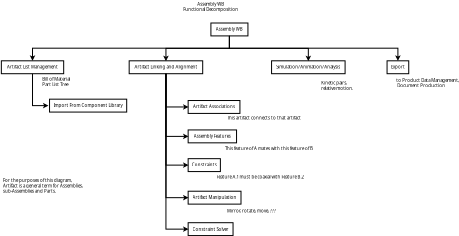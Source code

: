 <?xml version="1.0" encoding="UTF-8"?>
<dia:diagram xmlns:dia="http://www.lysator.liu.se/~alla/dia/">
  <dia:layer name="Background" visible="true" connectable="true" active="true">
    <dia:group>
      <dia:attribute name="meta">
        <dia:composite type="dict"/>
      </dia:attribute>
      <dia:attribute name="matrix"/>
      <dia:object type="Standard - Box" version="0" id="O0">
        <dia:attribute name="obj_pos">
          <dia:point val="33.538,8.151"/>
        </dia:attribute>
        <dia:attribute name="obj_bb">
          <dia:rectangle val="33.488,8.101;39.053,10.105"/>
        </dia:attribute>
        <dia:attribute name="elem_corner">
          <dia:point val="33.538,8.151"/>
        </dia:attribute>
        <dia:attribute name="elem_width">
          <dia:real val="5.465"/>
        </dia:attribute>
        <dia:attribute name="elem_height">
          <dia:real val="1.904"/>
        </dia:attribute>
        <dia:attribute name="border_width">
          <dia:real val="0.1"/>
        </dia:attribute>
        <dia:attribute name="show_background">
          <dia:boolean val="true"/>
        </dia:attribute>
      </dia:object>
      <dia:object type="Standard - Text" version="1" id="O1">
        <dia:attribute name="obj_pos">
          <dia:point val="36.271,9.297"/>
        </dia:attribute>
        <dia:attribute name="obj_bb">
          <dia:rectangle val="34.083,8.702;38.458,9.449"/>
        </dia:attribute>
        <dia:attribute name="text">
          <dia:composite type="text">
            <dia:attribute name="string">
              <dia:string>#Assembly WB#</dia:string>
            </dia:attribute>
            <dia:attribute name="font">
              <dia:font family="sans" style="0" name="Helvetica"/>
            </dia:attribute>
            <dia:attribute name="height">
              <dia:real val="0.802"/>
            </dia:attribute>
            <dia:attribute name="pos">
              <dia:point val="36.271,9.297"/>
            </dia:attribute>
            <dia:attribute name="color">
              <dia:color val="#000000ff"/>
            </dia:attribute>
            <dia:attribute name="alignment">
              <dia:enum val="1"/>
            </dia:attribute>
          </dia:composite>
        </dia:attribute>
        <dia:attribute name="valign">
          <dia:enum val="3"/>
        </dia:attribute>
      </dia:object>
      <dia:object type="Standard - Box" version="0" id="O2">
        <dia:attribute name="obj_pos">
          <dia:point val="2.61,13.73"/>
        </dia:attribute>
        <dia:attribute name="obj_bb">
          <dia:rectangle val="2.559,13.68;11.86,15.685"/>
        </dia:attribute>
        <dia:attribute name="elem_corner">
          <dia:point val="2.61,13.73"/>
        </dia:attribute>
        <dia:attribute name="elem_width">
          <dia:real val="9.2"/>
        </dia:attribute>
        <dia:attribute name="elem_height">
          <dia:real val="1.904"/>
        </dia:attribute>
        <dia:attribute name="border_width">
          <dia:real val="0.1"/>
        </dia:attribute>
        <dia:attribute name="show_background">
          <dia:boolean val="true"/>
        </dia:attribute>
      </dia:object>
      <dia:object type="Standard - Text" version="1" id="O3">
        <dia:attribute name="obj_pos">
          <dia:point val="7.21,14.877"/>
        </dia:attribute>
        <dia:attribute name="obj_bb">
          <dia:rectangle val="3.152,14.281;11.267,15.028"/>
        </dia:attribute>
        <dia:attribute name="text">
          <dia:composite type="text">
            <dia:attribute name="string">
              <dia:string>#Artifact List Management#</dia:string>
            </dia:attribute>
            <dia:attribute name="font">
              <dia:font family="sans" style="0" name="Helvetica"/>
            </dia:attribute>
            <dia:attribute name="height">
              <dia:real val="0.802"/>
            </dia:attribute>
            <dia:attribute name="pos">
              <dia:point val="7.21,14.877"/>
            </dia:attribute>
            <dia:attribute name="color">
              <dia:color val="#000000ff"/>
            </dia:attribute>
            <dia:attribute name="alignment">
              <dia:enum val="1"/>
            </dia:attribute>
          </dia:composite>
        </dia:attribute>
        <dia:attribute name="valign">
          <dia:enum val="3"/>
        </dia:attribute>
      </dia:object>
      <dia:object type="Standard - Box" version="0" id="O4">
        <dia:attribute name="obj_pos">
          <dia:point val="21.476,13.73"/>
        </dia:attribute>
        <dia:attribute name="obj_bb">
          <dia:rectangle val="21.426,13.68;32.378,15.685"/>
        </dia:attribute>
        <dia:attribute name="elem_corner">
          <dia:point val="21.476,13.73"/>
        </dia:attribute>
        <dia:attribute name="elem_width">
          <dia:real val="10.851"/>
        </dia:attribute>
        <dia:attribute name="elem_height">
          <dia:real val="1.904"/>
        </dia:attribute>
        <dia:attribute name="border_width">
          <dia:real val="0.1"/>
        </dia:attribute>
        <dia:attribute name="show_background">
          <dia:boolean val="true"/>
        </dia:attribute>
      </dia:object>
      <dia:object type="Standard - Text" version="1" id="O5">
        <dia:attribute name="obj_pos">
          <dia:point val="26.902,14.877"/>
        </dia:attribute>
        <dia:attribute name="obj_bb">
          <dia:rectangle val="22.014,14.281;31.789,15.028"/>
        </dia:attribute>
        <dia:attribute name="text">
          <dia:composite type="text">
            <dia:attribute name="string">
              <dia:string>#Artifact Linking and Alignment#</dia:string>
            </dia:attribute>
            <dia:attribute name="font">
              <dia:font family="sans" style="0" name="Helvetica"/>
            </dia:attribute>
            <dia:attribute name="height">
              <dia:real val="0.802"/>
            </dia:attribute>
            <dia:attribute name="pos">
              <dia:point val="26.902,14.877"/>
            </dia:attribute>
            <dia:attribute name="color">
              <dia:color val="#000000ff"/>
            </dia:attribute>
            <dia:attribute name="alignment">
              <dia:enum val="1"/>
            </dia:attribute>
          </dia:composite>
        </dia:attribute>
        <dia:attribute name="valign">
          <dia:enum val="3"/>
        </dia:attribute>
      </dia:object>
      <dia:object type="Standard - Box" version="0" id="O6">
        <dia:attribute name="obj_pos">
          <dia:point val="9.722,19.391"/>
        </dia:attribute>
        <dia:attribute name="obj_bb">
          <dia:rectangle val="9.672,19.341;21.159,21.345"/>
        </dia:attribute>
        <dia:attribute name="elem_corner">
          <dia:point val="9.722,19.391"/>
        </dia:attribute>
        <dia:attribute name="elem_width">
          <dia:real val="11.388"/>
        </dia:attribute>
        <dia:attribute name="elem_height">
          <dia:real val="1.904"/>
        </dia:attribute>
        <dia:attribute name="border_width">
          <dia:real val="0.1"/>
        </dia:attribute>
        <dia:attribute name="show_background">
          <dia:boolean val="true"/>
        </dia:attribute>
      </dia:object>
      <dia:object type="Standard - Text" version="1" id="O7">
        <dia:attribute name="obj_pos">
          <dia:point val="15.415,20.537"/>
        </dia:attribute>
        <dia:attribute name="obj_bb">
          <dia:rectangle val="10.264,19.942;20.567,20.689"/>
        </dia:attribute>
        <dia:attribute name="text">
          <dia:composite type="text">
            <dia:attribute name="string">
              <dia:string>#Import From Component Library#</dia:string>
            </dia:attribute>
            <dia:attribute name="font">
              <dia:font family="sans" style="0" name="Helvetica"/>
            </dia:attribute>
            <dia:attribute name="height">
              <dia:real val="0.802"/>
            </dia:attribute>
            <dia:attribute name="pos">
              <dia:point val="15.415,20.537"/>
            </dia:attribute>
            <dia:attribute name="color">
              <dia:color val="#000000ff"/>
            </dia:attribute>
            <dia:attribute name="alignment">
              <dia:enum val="1"/>
            </dia:attribute>
          </dia:composite>
        </dia:attribute>
        <dia:attribute name="valign">
          <dia:enum val="3"/>
        </dia:attribute>
      </dia:object>
      <dia:object type="Standard - Box" version="0" id="O8">
        <dia:attribute name="obj_pos">
          <dia:point val="30.179,19.59"/>
        </dia:attribute>
        <dia:attribute name="obj_bb">
          <dia:rectangle val="30.129,19.54;37.871,21.544"/>
        </dia:attribute>
        <dia:attribute name="elem_corner">
          <dia:point val="30.179,19.59"/>
        </dia:attribute>
        <dia:attribute name="elem_width">
          <dia:real val="7.642"/>
        </dia:attribute>
        <dia:attribute name="elem_height">
          <dia:real val="1.904"/>
        </dia:attribute>
        <dia:attribute name="border_width">
          <dia:real val="0.1"/>
        </dia:attribute>
        <dia:attribute name="show_background">
          <dia:boolean val="true"/>
        </dia:attribute>
      </dia:object>
      <dia:object type="Standard - Text" version="1" id="O9">
        <dia:attribute name="obj_pos">
          <dia:point val="34.0,20.736"/>
        </dia:attribute>
        <dia:attribute name="obj_bb">
          <dia:rectangle val="30.725,20.141;37.275,20.887"/>
        </dia:attribute>
        <dia:attribute name="text">
          <dia:composite type="text">
            <dia:attribute name="string">
              <dia:string>#Artifact Associations#</dia:string>
            </dia:attribute>
            <dia:attribute name="font">
              <dia:font family="sans" style="0" name="Helvetica"/>
            </dia:attribute>
            <dia:attribute name="height">
              <dia:real val="0.802"/>
            </dia:attribute>
            <dia:attribute name="pos">
              <dia:point val="34.0,20.736"/>
            </dia:attribute>
            <dia:attribute name="color">
              <dia:color val="#000000ff"/>
            </dia:attribute>
            <dia:attribute name="alignment">
              <dia:enum val="1"/>
            </dia:attribute>
          </dia:composite>
        </dia:attribute>
        <dia:attribute name="valign">
          <dia:enum val="3"/>
        </dia:attribute>
      </dia:object>
      <dia:object type="Standard - Box" version="0" id="O10">
        <dia:attribute name="obj_pos">
          <dia:point val="30.179,23.932"/>
        </dia:attribute>
        <dia:attribute name="obj_bb">
          <dia:rectangle val="30.129,23.882;37.372,25.887"/>
        </dia:attribute>
        <dia:attribute name="elem_corner">
          <dia:point val="30.179,23.932"/>
        </dia:attribute>
        <dia:attribute name="elem_width">
          <dia:real val="7.143"/>
        </dia:attribute>
        <dia:attribute name="elem_height">
          <dia:real val="1.904"/>
        </dia:attribute>
        <dia:attribute name="border_width">
          <dia:real val="0.1"/>
        </dia:attribute>
        <dia:attribute name="show_background">
          <dia:boolean val="true"/>
        </dia:attribute>
      </dia:object>
      <dia:object type="Standard - Text" version="1" id="O11">
        <dia:attribute name="obj_pos">
          <dia:point val="33.751,25.079"/>
        </dia:attribute>
        <dia:attribute name="obj_bb">
          <dia:rectangle val="30.719,24.483;36.782,25.23"/>
        </dia:attribute>
        <dia:attribute name="text">
          <dia:composite type="text">
            <dia:attribute name="string">
              <dia:string>#Assembly Features#</dia:string>
            </dia:attribute>
            <dia:attribute name="font">
              <dia:font family="sans" style="0" name="Helvetica"/>
            </dia:attribute>
            <dia:attribute name="height">
              <dia:real val="0.802"/>
            </dia:attribute>
            <dia:attribute name="pos">
              <dia:point val="33.751,25.079"/>
            </dia:attribute>
            <dia:attribute name="color">
              <dia:color val="#000000ff"/>
            </dia:attribute>
            <dia:attribute name="alignment">
              <dia:enum val="1"/>
            </dia:attribute>
          </dia:composite>
        </dia:attribute>
        <dia:attribute name="valign">
          <dia:enum val="3"/>
        </dia:attribute>
      </dia:object>
      <dia:object type="Standard - Box" version="0" id="O12">
        <dia:attribute name="obj_pos">
          <dia:point val="30.179,28.172"/>
        </dia:attribute>
        <dia:attribute name="obj_bb">
          <dia:rectangle val="30.129,28.122;34.987,30.127"/>
        </dia:attribute>
        <dia:attribute name="elem_corner">
          <dia:point val="30.179,28.172"/>
        </dia:attribute>
        <dia:attribute name="elem_width">
          <dia:real val="4.758"/>
        </dia:attribute>
        <dia:attribute name="elem_height">
          <dia:real val="1.904"/>
        </dia:attribute>
        <dia:attribute name="border_width">
          <dia:real val="0.1"/>
        </dia:attribute>
        <dia:attribute name="show_background">
          <dia:boolean val="true"/>
        </dia:attribute>
      </dia:object>
      <dia:object type="Standard - Text" version="1" id="O13">
        <dia:attribute name="obj_pos">
          <dia:point val="32.558,29.319"/>
        </dia:attribute>
        <dia:attribute name="obj_bb">
          <dia:rectangle val="30.727,28.724;34.389,29.47"/>
        </dia:attribute>
        <dia:attribute name="text">
          <dia:composite type="text">
            <dia:attribute name="string">
              <dia:string>#Constraints#</dia:string>
            </dia:attribute>
            <dia:attribute name="font">
              <dia:font family="sans" style="0" name="Helvetica"/>
            </dia:attribute>
            <dia:attribute name="height">
              <dia:real val="0.802"/>
            </dia:attribute>
            <dia:attribute name="pos">
              <dia:point val="32.558,29.319"/>
            </dia:attribute>
            <dia:attribute name="color">
              <dia:color val="#000000ff"/>
            </dia:attribute>
            <dia:attribute name="alignment">
              <dia:enum val="1"/>
            </dia:attribute>
          </dia:composite>
        </dia:attribute>
        <dia:attribute name="valign">
          <dia:enum val="3"/>
        </dia:attribute>
      </dia:object>
      <dia:object type="Standard - Box" version="0" id="O14">
        <dia:attribute name="obj_pos">
          <dia:point val="30.179,32.976"/>
        </dia:attribute>
        <dia:attribute name="obj_bb">
          <dia:rectangle val="30.129,32.926;38.029,34.931"/>
        </dia:attribute>
        <dia:attribute name="elem_corner">
          <dia:point val="30.179,32.976"/>
        </dia:attribute>
        <dia:attribute name="elem_width">
          <dia:real val="7.8"/>
        </dia:attribute>
        <dia:attribute name="elem_height">
          <dia:real val="1.904"/>
        </dia:attribute>
        <dia:attribute name="border_width">
          <dia:real val="0.1"/>
        </dia:attribute>
        <dia:attribute name="show_background">
          <dia:boolean val="true"/>
        </dia:attribute>
      </dia:object>
      <dia:object type="Standard - Text" version="1" id="O15">
        <dia:attribute name="obj_pos">
          <dia:point val="34.079,34.123"/>
        </dia:attribute>
        <dia:attribute name="obj_bb">
          <dia:rectangle val="30.726,33.528;37.431,34.274"/>
        </dia:attribute>
        <dia:attribute name="text">
          <dia:composite type="text">
            <dia:attribute name="string">
              <dia:string>#Artifact Manipulation#</dia:string>
            </dia:attribute>
            <dia:attribute name="font">
              <dia:font family="sans" style="0" name="Helvetica"/>
            </dia:attribute>
            <dia:attribute name="height">
              <dia:real val="0.802"/>
            </dia:attribute>
            <dia:attribute name="pos">
              <dia:point val="34.079,34.123"/>
            </dia:attribute>
            <dia:attribute name="color">
              <dia:color val="#000000ff"/>
            </dia:attribute>
            <dia:attribute name="alignment">
              <dia:enum val="1"/>
            </dia:attribute>
          </dia:composite>
        </dia:attribute>
        <dia:attribute name="valign">
          <dia:enum val="3"/>
        </dia:attribute>
      </dia:object>
      <dia:object type="Standard - Box" version="0" id="O16">
        <dia:attribute name="obj_pos">
          <dia:point val="42.49,13.73"/>
        </dia:attribute>
        <dia:attribute name="obj_bb">
          <dia:rectangle val="42.44,13.68;53.391,15.685"/>
        </dia:attribute>
        <dia:attribute name="elem_corner">
          <dia:point val="42.49,13.73"/>
        </dia:attribute>
        <dia:attribute name="elem_width">
          <dia:real val="10.851"/>
        </dia:attribute>
        <dia:attribute name="elem_height">
          <dia:real val="1.904"/>
        </dia:attribute>
        <dia:attribute name="border_width">
          <dia:real val="0.1"/>
        </dia:attribute>
        <dia:attribute name="show_background">
          <dia:boolean val="true"/>
        </dia:attribute>
      </dia:object>
      <dia:object type="Standard - Text" version="1" id="O17">
        <dia:attribute name="obj_pos">
          <dia:point val="47.916,14.877"/>
        </dia:attribute>
        <dia:attribute name="obj_bb">
          <dia:rectangle val="43.033,14.281;52.798,15.028"/>
        </dia:attribute>
        <dia:attribute name="text">
          <dia:composite type="text">
            <dia:attribute name="string">
              <dia:string>#Simulation/Animation/Analysis#</dia:string>
            </dia:attribute>
            <dia:attribute name="font">
              <dia:font family="sans" style="0" name="Helvetica"/>
            </dia:attribute>
            <dia:attribute name="height">
              <dia:real val="0.802"/>
            </dia:attribute>
            <dia:attribute name="pos">
              <dia:point val="47.916,14.877"/>
            </dia:attribute>
            <dia:attribute name="color">
              <dia:color val="#000000ff"/>
            </dia:attribute>
            <dia:attribute name="alignment">
              <dia:enum val="1"/>
            </dia:attribute>
          </dia:composite>
        </dia:attribute>
        <dia:attribute name="valign">
          <dia:enum val="3"/>
        </dia:attribute>
      </dia:object>
      <dia:object type="Standard - Box" version="0" id="O18">
        <dia:attribute name="obj_pos">
          <dia:point val="59.535,13.73"/>
        </dia:attribute>
        <dia:attribute name="obj_bb">
          <dia:rectangle val="59.485,13.68;62.785,15.685"/>
        </dia:attribute>
        <dia:attribute name="elem_corner">
          <dia:point val="59.535,13.73"/>
        </dia:attribute>
        <dia:attribute name="elem_width">
          <dia:real val="3.2"/>
        </dia:attribute>
        <dia:attribute name="elem_height">
          <dia:real val="1.904"/>
        </dia:attribute>
        <dia:attribute name="border_width">
          <dia:real val="0.1"/>
        </dia:attribute>
        <dia:attribute name="show_background">
          <dia:boolean val="true"/>
        </dia:attribute>
      </dia:object>
      <dia:object type="Standard - Text" version="1" id="O19">
        <dia:attribute name="obj_pos">
          <dia:point val="61.135,14.877"/>
        </dia:attribute>
        <dia:attribute name="obj_bb">
          <dia:rectangle val="60.085,14.281;62.185,15.028"/>
        </dia:attribute>
        <dia:attribute name="text">
          <dia:composite type="text">
            <dia:attribute name="string">
              <dia:string>#Export#</dia:string>
            </dia:attribute>
            <dia:attribute name="font">
              <dia:font family="sans" style="0" name="Helvetica"/>
            </dia:attribute>
            <dia:attribute name="height">
              <dia:real val="0.802"/>
            </dia:attribute>
            <dia:attribute name="pos">
              <dia:point val="61.135,14.877"/>
            </dia:attribute>
            <dia:attribute name="color">
              <dia:color val="#000000ff"/>
            </dia:attribute>
            <dia:attribute name="alignment">
              <dia:enum val="1"/>
            </dia:attribute>
          </dia:composite>
        </dia:attribute>
        <dia:attribute name="valign">
          <dia:enum val="3"/>
        </dia:attribute>
      </dia:object>
      <dia:object type="Standard - Text" version="1" id="O20">
        <dia:attribute name="obj_pos">
          <dia:point val="35.898,22.405"/>
        </dia:attribute>
        <dia:attribute name="obj_bb">
          <dia:rectangle val="35.898,21.809;47.695,22.556"/>
        </dia:attribute>
        <dia:attribute name="text">
          <dia:composite type="text">
            <dia:attribute name="string">
              <dia:string>#This artifact connects to that artifact#</dia:string>
            </dia:attribute>
            <dia:attribute name="font">
              <dia:font family="sans" style="0" name="Helvetica"/>
            </dia:attribute>
            <dia:attribute name="height">
              <dia:real val="0.802"/>
            </dia:attribute>
            <dia:attribute name="pos">
              <dia:point val="35.898,22.405"/>
            </dia:attribute>
            <dia:attribute name="color">
              <dia:color val="#000000ff"/>
            </dia:attribute>
            <dia:attribute name="alignment">
              <dia:enum val="0"/>
            </dia:attribute>
          </dia:composite>
        </dia:attribute>
        <dia:attribute name="valign">
          <dia:enum val="3"/>
        </dia:attribute>
      </dia:object>
      <dia:object type="Standard - Text" version="1" id="O21">
        <dia:attribute name="obj_pos">
          <dia:point val="35.626,26.944"/>
        </dia:attribute>
        <dia:attribute name="obj_bb">
          <dia:rectangle val="35.626,26.349;50.068,27.095"/>
        </dia:attribute>
        <dia:attribute name="text">
          <dia:composite type="text">
            <dia:attribute name="string">
              <dia:string>#This feature of A mates with this feature of B#</dia:string>
            </dia:attribute>
            <dia:attribute name="font">
              <dia:font family="sans" style="0" name="Helvetica"/>
            </dia:attribute>
            <dia:attribute name="height">
              <dia:real val="0.802"/>
            </dia:attribute>
            <dia:attribute name="pos">
              <dia:point val="35.626,26.944"/>
            </dia:attribute>
            <dia:attribute name="color">
              <dia:color val="#000000ff"/>
            </dia:attribute>
            <dia:attribute name="alignment">
              <dia:enum val="0"/>
            </dia:attribute>
          </dia:composite>
        </dia:attribute>
        <dia:attribute name="valign">
          <dia:enum val="3"/>
        </dia:attribute>
      </dia:object>
      <dia:object type="Standard - Text" version="1" id="O22">
        <dia:attribute name="obj_pos">
          <dia:point val="34.377,31.101"/>
        </dia:attribute>
        <dia:attribute name="obj_bb">
          <dia:rectangle val="34.377,30.505;48.809,31.252"/>
        </dia:attribute>
        <dia:attribute name="text">
          <dia:composite type="text">
            <dia:attribute name="string">
              <dia:string>#Feature A.1 must be coaxial with Feature B.2#</dia:string>
            </dia:attribute>
            <dia:attribute name="font">
              <dia:font family="sans" style="0" name="Helvetica"/>
            </dia:attribute>
            <dia:attribute name="height">
              <dia:real val="0.802"/>
            </dia:attribute>
            <dia:attribute name="pos">
              <dia:point val="34.377,31.101"/>
            </dia:attribute>
            <dia:attribute name="color">
              <dia:color val="#000000ff"/>
            </dia:attribute>
            <dia:attribute name="alignment">
              <dia:enum val="0"/>
            </dia:attribute>
          </dia:composite>
        </dia:attribute>
        <dia:attribute name="valign">
          <dia:enum val="3"/>
        </dia:attribute>
      </dia:object>
      <dia:object type="Standard - Text" version="1" id="O23">
        <dia:attribute name="obj_pos">
          <dia:point val="35.926,36.128"/>
        </dia:attribute>
        <dia:attribute name="obj_bb">
          <dia:rectangle val="35.926,35.532;43.791,36.279"/>
        </dia:attribute>
        <dia:attribute name="text">
          <dia:composite type="text">
            <dia:attribute name="string">
              <dia:string>#Mirror, rotate, move, ???#</dia:string>
            </dia:attribute>
            <dia:attribute name="font">
              <dia:font family="sans" style="0" name="Helvetica"/>
            </dia:attribute>
            <dia:attribute name="height">
              <dia:real val="0.802"/>
            </dia:attribute>
            <dia:attribute name="pos">
              <dia:point val="35.926,36.128"/>
            </dia:attribute>
            <dia:attribute name="color">
              <dia:color val="#000000ff"/>
            </dia:attribute>
            <dia:attribute name="alignment">
              <dia:enum val="0"/>
            </dia:attribute>
          </dia:composite>
        </dia:attribute>
        <dia:attribute name="valign">
          <dia:enum val="3"/>
        </dia:attribute>
      </dia:object>
      <dia:object type="Standard - Text" version="1" id="O24">
        <dia:attribute name="obj_pos">
          <dia:point val="49.81,17.238"/>
        </dia:attribute>
        <dia:attribute name="obj_bb">
          <dia:rectangle val="49.81,16.643;54.887,18.191"/>
        </dia:attribute>
        <dia:attribute name="text">
          <dia:composite type="text">
            <dia:attribute name="string">
              <dia:string>#Kinetic pairs, 
relative motion.#</dia:string>
            </dia:attribute>
            <dia:attribute name="font">
              <dia:font family="sans" style="0" name="Helvetica"/>
            </dia:attribute>
            <dia:attribute name="height">
              <dia:real val="0.802"/>
            </dia:attribute>
            <dia:attribute name="pos">
              <dia:point val="49.81,17.238"/>
            </dia:attribute>
            <dia:attribute name="color">
              <dia:color val="#000000ff"/>
            </dia:attribute>
            <dia:attribute name="alignment">
              <dia:enum val="0"/>
            </dia:attribute>
          </dia:composite>
        </dia:attribute>
        <dia:attribute name="valign">
          <dia:enum val="3"/>
        </dia:attribute>
      </dia:object>
      <dia:object type="Standard - Text" version="1" id="O25">
        <dia:attribute name="obj_pos">
          <dia:point val="60.909,16.842"/>
        </dia:attribute>
        <dia:attribute name="obj_bb">
          <dia:rectangle val="60.909,16.247;70.572,17.795"/>
        </dia:attribute>
        <dia:attribute name="text">
          <dia:composite type="text">
            <dia:attribute name="string">
              <dia:string>#to Product Data Management,
 Document Production#</dia:string>
            </dia:attribute>
            <dia:attribute name="font">
              <dia:font family="sans" style="0" name="Helvetica"/>
            </dia:attribute>
            <dia:attribute name="height">
              <dia:real val="0.802"/>
            </dia:attribute>
            <dia:attribute name="pos">
              <dia:point val="60.909,16.842"/>
            </dia:attribute>
            <dia:attribute name="color">
              <dia:color val="#000000ff"/>
            </dia:attribute>
            <dia:attribute name="alignment">
              <dia:enum val="0"/>
            </dia:attribute>
          </dia:composite>
        </dia:attribute>
        <dia:attribute name="valign">
          <dia:enum val="3"/>
        </dia:attribute>
      </dia:object>
      <dia:object type="Standard - PolyLine" version="0" id="O26">
        <dia:attribute name="obj_pos">
          <dia:point val="36.271,10.055"/>
        </dia:attribute>
        <dia:attribute name="obj_bb">
          <dia:rectangle val="7.16,10.005;36.321,13.242"/>
        </dia:attribute>
        <dia:attribute name="poly_points">
          <dia:point val="36.271,10.055"/>
          <dia:point val="36.271,11.867"/>
          <dia:point val="7.21,11.867"/>
          <dia:point val="7.21,13.192"/>
        </dia:attribute>
        <dia:attribute name="line_width">
          <dia:real val="0.1"/>
        </dia:attribute>
      </dia:object>
      <dia:object type="Standard - Polygon" version="0" id="O27">
        <dia:attribute name="obj_pos">
          <dia:point val="7.21,13.568"/>
        </dia:attribute>
        <dia:attribute name="obj_bb">
          <dia:rectangle val="6.847,12.954;7.572,13.68"/>
        </dia:attribute>
        <dia:attribute name="poly_points">
          <dia:point val="7.21,13.568"/>
          <dia:point val="6.959,13.066"/>
          <dia:point val="7.21,13.192"/>
          <dia:point val="7.46,13.066"/>
        </dia:attribute>
        <dia:attribute name="line_width">
          <dia:real val="0.1"/>
        </dia:attribute>
        <dia:attribute name="inner_color">
          <dia:color val="#000000ff"/>
        </dia:attribute>
        <dia:attribute name="show_background">
          <dia:boolean val="true"/>
        </dia:attribute>
      </dia:object>
      <dia:object type="Standard - PolyLine" version="0" id="O28">
        <dia:attribute name="obj_pos">
          <dia:point val="36.271,10.055"/>
        </dia:attribute>
        <dia:attribute name="obj_bb">
          <dia:rectangle val="26.852,10.005;36.321,13.293"/>
        </dia:attribute>
        <dia:attribute name="poly_points">
          <dia:point val="36.271,10.055"/>
          <dia:point val="36.271,11.893"/>
          <dia:point val="26.902,11.893"/>
          <dia:point val="26.902,13.242"/>
        </dia:attribute>
        <dia:attribute name="line_width">
          <dia:real val="0.1"/>
        </dia:attribute>
      </dia:object>
      <dia:object type="Standard - Polygon" version="0" id="O29">
        <dia:attribute name="obj_pos">
          <dia:point val="26.902,13.618"/>
        </dia:attribute>
        <dia:attribute name="obj_bb">
          <dia:rectangle val="26.539,13.005;27.264,13.73"/>
        </dia:attribute>
        <dia:attribute name="poly_points">
          <dia:point val="26.902,13.618"/>
          <dia:point val="26.651,13.117"/>
          <dia:point val="26.902,13.242"/>
          <dia:point val="27.152,13.117"/>
        </dia:attribute>
        <dia:attribute name="line_width">
          <dia:real val="0.1"/>
        </dia:attribute>
        <dia:attribute name="inner_color">
          <dia:color val="#000000ff"/>
        </dia:attribute>
        <dia:attribute name="show_background">
          <dia:boolean val="true"/>
        </dia:attribute>
      </dia:object>
      <dia:object type="Standard - PolyLine" version="0" id="O30">
        <dia:attribute name="obj_pos">
          <dia:point val="36.271,10.055"/>
        </dia:attribute>
        <dia:attribute name="obj_bb">
          <dia:rectangle val="36.221,10.005;47.966,13.293"/>
        </dia:attribute>
        <dia:attribute name="poly_points">
          <dia:point val="36.271,10.055"/>
          <dia:point val="36.271,11.893"/>
          <dia:point val="47.916,11.893"/>
          <dia:point val="47.916,13.242"/>
        </dia:attribute>
        <dia:attribute name="line_width">
          <dia:real val="0.1"/>
        </dia:attribute>
      </dia:object>
      <dia:object type="Standard - Polygon" version="0" id="O31">
        <dia:attribute name="obj_pos">
          <dia:point val="47.916,13.618"/>
        </dia:attribute>
        <dia:attribute name="obj_bb">
          <dia:rectangle val="47.553,13.005;48.278,13.73"/>
        </dia:attribute>
        <dia:attribute name="poly_points">
          <dia:point val="47.916,13.618"/>
          <dia:point val="47.665,13.117"/>
          <dia:point val="47.916,13.242"/>
          <dia:point val="48.166,13.117"/>
        </dia:attribute>
        <dia:attribute name="line_width">
          <dia:real val="0.1"/>
        </dia:attribute>
        <dia:attribute name="inner_color">
          <dia:color val="#000000ff"/>
        </dia:attribute>
        <dia:attribute name="show_background">
          <dia:boolean val="true"/>
        </dia:attribute>
      </dia:object>
      <dia:object type="Standard - PolyLine" version="0" id="O32">
        <dia:attribute name="obj_pos">
          <dia:point val="36.271,10.055"/>
        </dia:attribute>
        <dia:attribute name="obj_bb">
          <dia:rectangle val="36.221,10.005;61.185,13.242"/>
        </dia:attribute>
        <dia:attribute name="poly_points">
          <dia:point val="36.271,10.055"/>
          <dia:point val="36.271,11.867"/>
          <dia:point val="61.135,11.867"/>
          <dia:point val="61.135,13.192"/>
        </dia:attribute>
        <dia:attribute name="line_width">
          <dia:real val="0.1"/>
        </dia:attribute>
      </dia:object>
      <dia:object type="Standard - Polygon" version="0" id="O33">
        <dia:attribute name="obj_pos">
          <dia:point val="61.135,13.568"/>
        </dia:attribute>
        <dia:attribute name="obj_bb">
          <dia:rectangle val="60.772,12.954;61.498,13.68"/>
        </dia:attribute>
        <dia:attribute name="poly_points">
          <dia:point val="61.135,13.568"/>
          <dia:point val="60.884,13.066"/>
          <dia:point val="61.135,13.192"/>
          <dia:point val="61.385,13.066"/>
        </dia:attribute>
        <dia:attribute name="line_width">
          <dia:real val="0.1"/>
        </dia:attribute>
        <dia:attribute name="inner_color">
          <dia:color val="#000000ff"/>
        </dia:attribute>
        <dia:attribute name="show_background">
          <dia:boolean val="true"/>
        </dia:attribute>
      </dia:object>
      <dia:object type="Standard - PolyLine" version="0" id="O34">
        <dia:attribute name="obj_pos">
          <dia:point val="7.21,15.634"/>
        </dia:attribute>
        <dia:attribute name="obj_bb">
          <dia:rectangle val="7.16,15.584;9.072,20.393"/>
        </dia:attribute>
        <dia:attribute name="poly_points">
          <dia:point val="7.21,15.634"/>
          <dia:point val="7.21,20.343"/>
          <dia:point val="9.022,20.343"/>
        </dia:attribute>
        <dia:attribute name="line_width">
          <dia:real val="0.1"/>
        </dia:attribute>
      </dia:object>
      <dia:object type="Standard - Polygon" version="0" id="O35">
        <dia:attribute name="obj_pos">
          <dia:point val="9.398,20.343"/>
        </dia:attribute>
        <dia:attribute name="obj_bb">
          <dia:rectangle val="8.784,19.98;9.51,20.705"/>
        </dia:attribute>
        <dia:attribute name="poly_points">
          <dia:point val="9.398,20.343"/>
          <dia:point val="8.896,20.593"/>
          <dia:point val="9.022,20.343"/>
          <dia:point val="8.896,20.092"/>
        </dia:attribute>
        <dia:attribute name="line_width">
          <dia:real val="0.1"/>
        </dia:attribute>
        <dia:attribute name="inner_color">
          <dia:color val="#000000ff"/>
        </dia:attribute>
        <dia:attribute name="show_background">
          <dia:boolean val="true"/>
        </dia:attribute>
      </dia:object>
      <dia:object type="Standard - PolyLine" version="0" id="O36">
        <dia:attribute name="obj_pos">
          <dia:point val="26.902,15.634"/>
        </dia:attribute>
        <dia:attribute name="obj_bb">
          <dia:rectangle val="26.852,15.584;29.741,20.592"/>
        </dia:attribute>
        <dia:attribute name="poly_points">
          <dia:point val="26.902,15.634"/>
          <dia:point val="26.902,20.542"/>
          <dia:point val="29.691,20.542"/>
        </dia:attribute>
        <dia:attribute name="line_width">
          <dia:real val="0.1"/>
        </dia:attribute>
      </dia:object>
      <dia:object type="Standard - Polygon" version="0" id="O37">
        <dia:attribute name="obj_pos">
          <dia:point val="30.067,20.542"/>
        </dia:attribute>
        <dia:attribute name="obj_bb">
          <dia:rectangle val="29.454,20.179;30.179,20.904"/>
        </dia:attribute>
        <dia:attribute name="poly_points">
          <dia:point val="30.067,20.542"/>
          <dia:point val="29.566,20.792"/>
          <dia:point val="29.691,20.542"/>
          <dia:point val="29.566,20.291"/>
        </dia:attribute>
        <dia:attribute name="line_width">
          <dia:real val="0.1"/>
        </dia:attribute>
        <dia:attribute name="inner_color">
          <dia:color val="#000000ff"/>
        </dia:attribute>
        <dia:attribute name="show_background">
          <dia:boolean val="true"/>
        </dia:attribute>
      </dia:object>
      <dia:object type="Standard - PolyLine" version="0" id="O38">
        <dia:attribute name="obj_pos">
          <dia:point val="26.902,15.634"/>
        </dia:attribute>
        <dia:attribute name="obj_bb">
          <dia:rectangle val="26.852,15.584;29.741,24.934"/>
        </dia:attribute>
        <dia:attribute name="poly_points">
          <dia:point val="26.902,15.634"/>
          <dia:point val="26.902,24.884"/>
          <dia:point val="29.691,24.884"/>
        </dia:attribute>
        <dia:attribute name="line_width">
          <dia:real val="0.1"/>
        </dia:attribute>
      </dia:object>
      <dia:object type="Standard - Polygon" version="0" id="O39">
        <dia:attribute name="obj_pos">
          <dia:point val="30.067,24.884"/>
        </dia:attribute>
        <dia:attribute name="obj_bb">
          <dia:rectangle val="29.454,24.522;30.179,25.247"/>
        </dia:attribute>
        <dia:attribute name="poly_points">
          <dia:point val="30.067,24.884"/>
          <dia:point val="29.566,25.135"/>
          <dia:point val="29.691,24.884"/>
          <dia:point val="29.566,24.634"/>
        </dia:attribute>
        <dia:attribute name="line_width">
          <dia:real val="0.1"/>
        </dia:attribute>
        <dia:attribute name="inner_color">
          <dia:color val="#000000ff"/>
        </dia:attribute>
        <dia:attribute name="show_background">
          <dia:boolean val="true"/>
        </dia:attribute>
      </dia:object>
      <dia:object type="Standard - PolyLine" version="0" id="O40">
        <dia:attribute name="obj_pos">
          <dia:point val="26.902,15.634"/>
        </dia:attribute>
        <dia:attribute name="obj_bb">
          <dia:rectangle val="26.852,15.584;29.741,29.174"/>
        </dia:attribute>
        <dia:attribute name="poly_points">
          <dia:point val="26.902,15.634"/>
          <dia:point val="26.902,29.124"/>
          <dia:point val="29.691,29.124"/>
        </dia:attribute>
        <dia:attribute name="line_width">
          <dia:real val="0.1"/>
        </dia:attribute>
      </dia:object>
      <dia:object type="Standard - Polygon" version="0" id="O41">
        <dia:attribute name="obj_pos">
          <dia:point val="30.067,29.124"/>
        </dia:attribute>
        <dia:attribute name="obj_bb">
          <dia:rectangle val="29.454,28.762;30.179,29.487"/>
        </dia:attribute>
        <dia:attribute name="poly_points">
          <dia:point val="30.067,29.124"/>
          <dia:point val="29.566,29.375"/>
          <dia:point val="29.691,29.124"/>
          <dia:point val="29.566,28.874"/>
        </dia:attribute>
        <dia:attribute name="line_width">
          <dia:real val="0.1"/>
        </dia:attribute>
        <dia:attribute name="inner_color">
          <dia:color val="#000000ff"/>
        </dia:attribute>
        <dia:attribute name="show_background">
          <dia:boolean val="true"/>
        </dia:attribute>
      </dia:object>
      <dia:object type="Standard - PolyLine" version="0" id="O42">
        <dia:attribute name="obj_pos">
          <dia:point val="26.902,15.634"/>
        </dia:attribute>
        <dia:attribute name="obj_bb">
          <dia:rectangle val="26.852,15.584;29.741,33.979"/>
        </dia:attribute>
        <dia:attribute name="poly_points">
          <dia:point val="26.902,15.634"/>
          <dia:point val="26.902,33.928"/>
          <dia:point val="29.691,33.928"/>
        </dia:attribute>
        <dia:attribute name="line_width">
          <dia:real val="0.1"/>
        </dia:attribute>
      </dia:object>
      <dia:object type="Standard - Polygon" version="0" id="O43">
        <dia:attribute name="obj_pos">
          <dia:point val="30.067,33.928"/>
        </dia:attribute>
        <dia:attribute name="obj_bb">
          <dia:rectangle val="29.454,33.566;30.179,34.291"/>
        </dia:attribute>
        <dia:attribute name="poly_points">
          <dia:point val="30.067,33.928"/>
          <dia:point val="29.566,34.179"/>
          <dia:point val="29.691,33.928"/>
          <dia:point val="29.566,33.678"/>
        </dia:attribute>
        <dia:attribute name="line_width">
          <dia:real val="0.1"/>
        </dia:attribute>
        <dia:attribute name="inner_color">
          <dia:color val="#000000ff"/>
        </dia:attribute>
        <dia:attribute name="show_background">
          <dia:boolean val="true"/>
        </dia:attribute>
      </dia:object>
      <dia:object type="Standard - Text" version="1" id="O44">
        <dia:attribute name="obj_pos">
          <dia:point val="33.522,5.591"/>
        </dia:attribute>
        <dia:attribute name="obj_bb">
          <dia:rectangle val="29.367,4.995;37.677,6.544"/>
        </dia:attribute>
        <dia:attribute name="text">
          <dia:composite type="text">
            <dia:attribute name="string">
              <dia:string>#Assembly WB
Functional Decomposition#</dia:string>
            </dia:attribute>
            <dia:attribute name="font">
              <dia:font family="sans" style="0" name="Helvetica"/>
            </dia:attribute>
            <dia:attribute name="height">
              <dia:real val="0.802"/>
            </dia:attribute>
            <dia:attribute name="pos">
              <dia:point val="33.522,5.591"/>
            </dia:attribute>
            <dia:attribute name="color">
              <dia:color val="#000000ff"/>
            </dia:attribute>
            <dia:attribute name="alignment">
              <dia:enum val="1"/>
            </dia:attribute>
          </dia:composite>
        </dia:attribute>
        <dia:attribute name="valign">
          <dia:enum val="3"/>
        </dia:attribute>
      </dia:object>
      <dia:object type="Standard - Text" version="1" id="O45">
        <dia:attribute name="obj_pos">
          <dia:point val="8.659,16.675"/>
        </dia:attribute>
        <dia:attribute name="obj_bb">
          <dia:rectangle val="8.659,16.081;13.254,17.626"/>
        </dia:attribute>
        <dia:attribute name="text">
          <dia:composite type="text">
            <dia:attribute name="string">
              <dia:string>#Bill of Material
Part List Tree#</dia:string>
            </dia:attribute>
            <dia:attribute name="font">
              <dia:font family="sans" style="0" name="Helvetica"/>
            </dia:attribute>
            <dia:attribute name="height">
              <dia:real val="0.8"/>
            </dia:attribute>
            <dia:attribute name="pos">
              <dia:point val="8.659,16.675"/>
            </dia:attribute>
            <dia:attribute name="color">
              <dia:color val="#000000ff"/>
            </dia:attribute>
            <dia:attribute name="alignment">
              <dia:enum val="0"/>
            </dia:attribute>
          </dia:composite>
        </dia:attribute>
        <dia:attribute name="valign">
          <dia:enum val="3"/>
        </dia:attribute>
      </dia:object>
      <dia:object type="Standard - Text" version="1" id="O46">
        <dia:attribute name="obj_pos">
          <dia:point val="2.841,31.619"/>
        </dia:attribute>
        <dia:attribute name="obj_bb">
          <dia:rectangle val="2.841,31.025;15.953,33.37"/>
        </dia:attribute>
        <dia:attribute name="text">
          <dia:composite type="text">
            <dia:attribute name="string">
              <dia:string>#For the purposes of this diagram,
Artifact is a general term for Assemblies,
sub-Assemblies and Parts.#</dia:string>
            </dia:attribute>
            <dia:attribute name="font">
              <dia:font family="sans" style="0" name="Helvetica"/>
            </dia:attribute>
            <dia:attribute name="height">
              <dia:real val="0.8"/>
            </dia:attribute>
            <dia:attribute name="pos">
              <dia:point val="2.841,31.619"/>
            </dia:attribute>
            <dia:attribute name="color">
              <dia:color val="#000000ff"/>
            </dia:attribute>
            <dia:attribute name="alignment">
              <dia:enum val="0"/>
            </dia:attribute>
          </dia:composite>
        </dia:attribute>
        <dia:attribute name="valign">
          <dia:enum val="3"/>
        </dia:attribute>
        <dia:attribute name="fill_color">
          <dia:color val="#ffffffff"/>
        </dia:attribute>
        <dia:attribute name="show_background">
          <dia:boolean val="true"/>
        </dia:attribute>
        <dia:connections>
          <dia:connection handle="0" to="O4" connection="6"/>
          <dia:connection handle="1" to="O47" connection="7"/>
        </dia:connections>
      </dia:object>
      <dia:object type="Flowchart - Box" version="0" id="O47">
        <dia:attribute name="obj_pos">
          <dia:point val="30.179,37.622"/>
        </dia:attribute>
        <dia:attribute name="obj_bb">
          <dia:rectangle val="30.129,37.572;36.854,39.572"/>
        </dia:attribute>
        <dia:attribute name="elem_corner">
          <dia:point val="30.179,37.622"/>
        </dia:attribute>
        <dia:attribute name="elem_width">
          <dia:real val="6.626"/>
        </dia:attribute>
        <dia:attribute name="elem_height">
          <dia:real val="1.9"/>
        </dia:attribute>
        <dia:attribute name="show_background">
          <dia:boolean val="true"/>
        </dia:attribute>
        <dia:attribute name="padding">
          <dia:real val="0.5"/>
        </dia:attribute>
        <dia:attribute name="text">
          <dia:composite type="text">
            <dia:attribute name="string">
              <dia:string>#Constraint Solver#</dia:string>
            </dia:attribute>
            <dia:attribute name="font">
              <dia:font family="sans" style="0" name="Helvetica"/>
            </dia:attribute>
            <dia:attribute name="height">
              <dia:real val="0.8"/>
            </dia:attribute>
            <dia:attribute name="pos">
              <dia:point val="33.492,38.766"/>
            </dia:attribute>
            <dia:attribute name="color">
              <dia:color val="#000000ff"/>
            </dia:attribute>
            <dia:attribute name="alignment">
              <dia:enum val="1"/>
            </dia:attribute>
          </dia:composite>
        </dia:attribute>
      </dia:object>
      <dia:object type="Standard - ZigZagLine" version="1" id="O48">
        <dia:attribute name="obj_pos">
          <dia:point val="26.902,15.634"/>
        </dia:attribute>
        <dia:attribute name="obj_bb">
          <dia:rectangle val="26.852,15.585;30.229,38.934"/>
        </dia:attribute>
        <dia:attribute name="orth_points">
          <dia:point val="26.902,15.634"/>
          <dia:point val="26.902,38.572"/>
          <dia:point val="30.179,38.572"/>
        </dia:attribute>
        <dia:attribute name="orth_orient">
          <dia:enum val="1"/>
          <dia:enum val="0"/>
        </dia:attribute>
        <dia:attribute name="autorouting">
          <dia:boolean val="true"/>
        </dia:attribute>
        <dia:attribute name="end_arrow">
          <dia:enum val="22"/>
        </dia:attribute>
        <dia:attribute name="end_arrow_length">
          <dia:real val="0.5"/>
        </dia:attribute>
        <dia:attribute name="end_arrow_width">
          <dia:real val="0.5"/>
        </dia:attribute>
      </dia:object>
    </dia:group>
  </dia:layer>
</dia:diagram>
